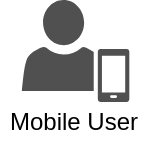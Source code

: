 <mxfile version="14.6.13" type="device"><diagram id="UAqQq0cFbAijfuqvuSwV" name="Seite-1"><mxGraphModel dx="1086" dy="966" grid="1" gridSize="10" guides="1" tooltips="1" connect="1" arrows="1" fold="1" page="1" pageScale="1" pageWidth="827" pageHeight="1169" math="0" shadow="0"><root><mxCell id="0"/><mxCell id="1" parent="0"/><mxCell id="0eVy3mQVrXn85AoB1OQa-1" value="" style="group" vertex="1" connectable="0" parent="1"><mxGeometry x="38.41" y="40" width="74" height="71.2" as="geometry"/></mxCell><mxCell id="0eVy3mQVrXn85AoB1OQa-2" value="Mobile User" style="text;html=1;strokeColor=none;fillColor=none;align=center;verticalAlign=middle;whiteSpace=wrap;rounded=0;" vertex="1" parent="0eVy3mQVrXn85AoB1OQa-1"><mxGeometry y="51.2" width="74" height="20" as="geometry"/></mxCell><mxCell id="0eVy3mQVrXn85AoB1OQa-3" value="" style="pointerEvents=1;shadow=0;dashed=0;html=1;strokeColor=none;fillColor=#505050;labelPosition=center;verticalLabelPosition=bottom;verticalAlign=top;outlineConnect=0;align=center;shape=mxgraph.office.users.mobile_user;aspect=fixed;" vertex="1" parent="0eVy3mQVrXn85AoB1OQa-1"><mxGeometry x="10.5" width="53.75" height="51" as="geometry"/></mxCell></root></mxGraphModel></diagram></mxfile>